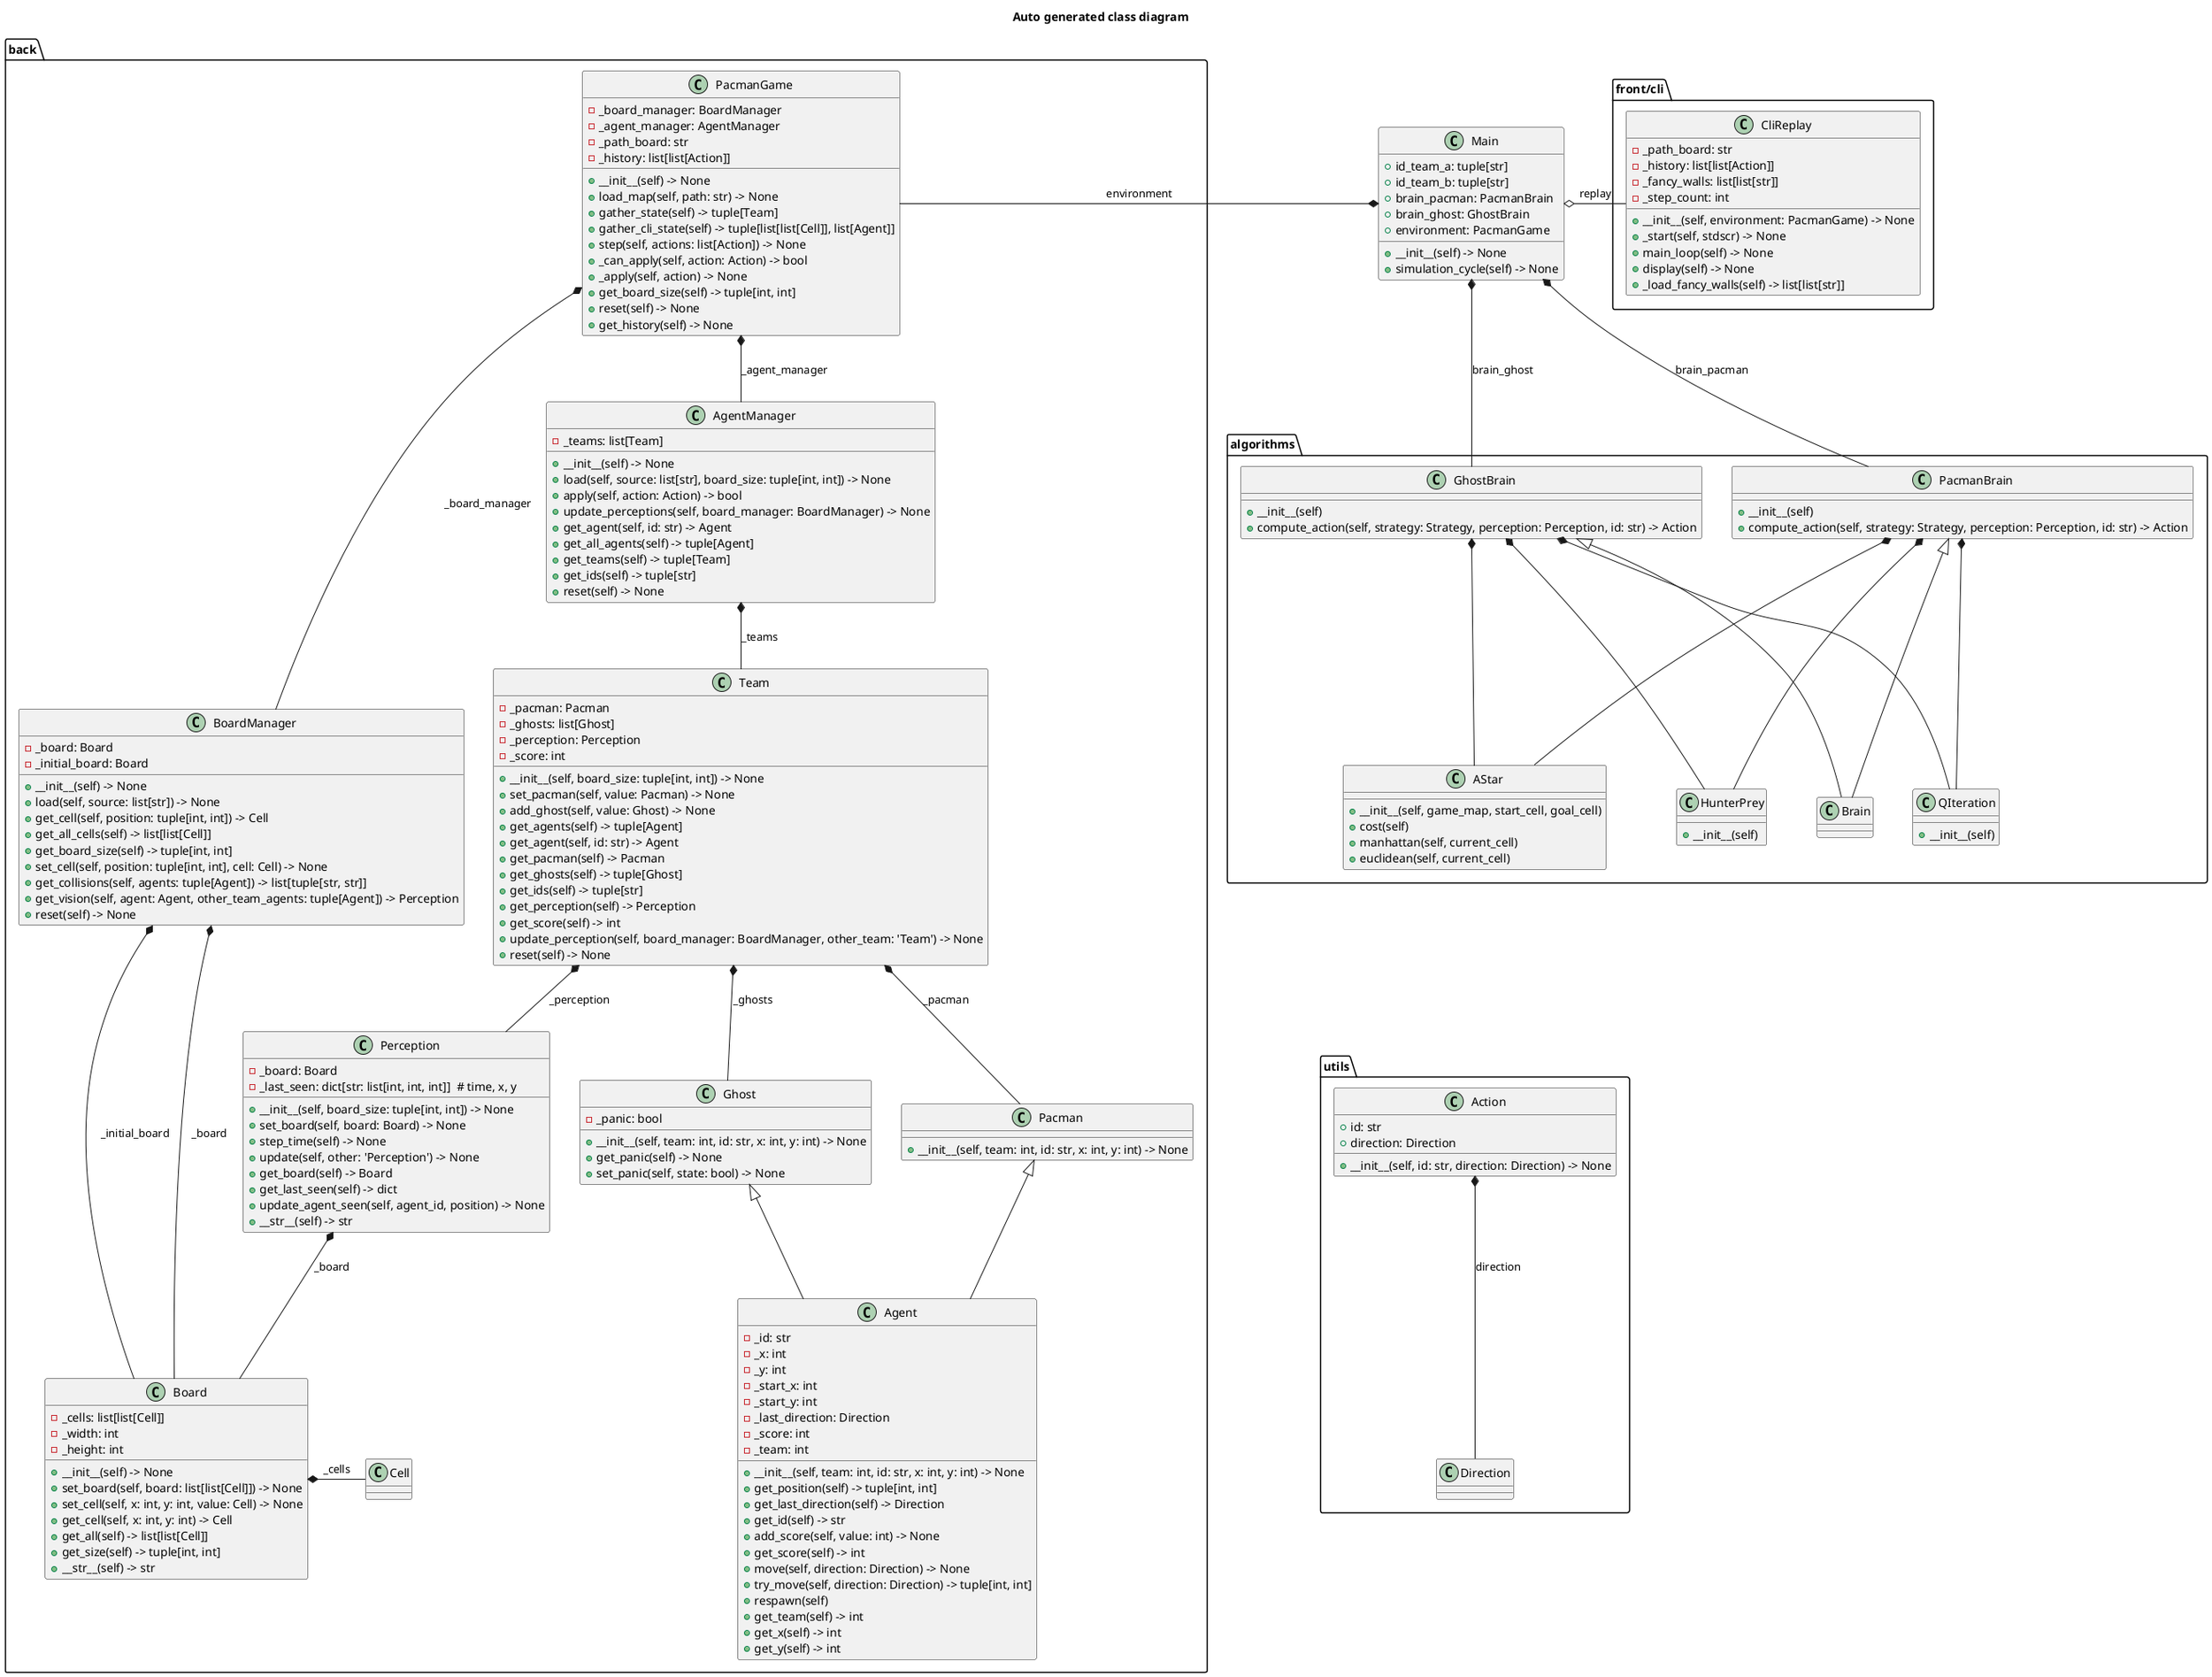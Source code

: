 @startuml class_full
title Auto generated class diagram

package utils {
class Action{
+id: str
+direction: Direction
+ __init__(self, id: str, direction: Direction) -> None
}
Action *-- Direction : direction

}
package back {
class Agent{
-_id: str
-_x: int
-_y: int
-_start_x: int
-_start_y: int
-_last_direction: Direction
-_score: int
-_team: int
+ __init__(self, team: int, id: str, x: int, y: int) -> None
+ get_position(self) -> tuple[int, int]
+ get_last_direction(self) -> Direction
+ get_id(self) -> str
+ add_score(self, value: int) -> None
+ get_score(self) -> int
+ move(self, direction: Direction) -> None
+ try_move(self, direction: Direction) -> tuple[int, int]
+ respawn(self)
+ get_team(self) -> int
+ get_x(self) -> int
+ get_y(self) -> int
}

class AgentManager{
-_teams: list[Team]
+ __init__(self) -> None
+ load(self, source: list[str], board_size: tuple[int, int]) -> None
+ apply(self, action: Action) -> bool
+ update_perceptions(self, board_manager: BoardManager) -> None
+ get_agent(self, id: str) -> Agent
+ get_all_agents(self) -> tuple[Agent]
+ get_teams(self) -> tuple[Team]
+ get_ids(self) -> tuple[str]
+ reset(self) -> None
}
AgentManager *-- Team : _teams

class Board{
-_cells: list[list[Cell]]
-_width: int
-_height: int
+ __init__(self) -> None
+ set_board(self, board: list[list[Cell]]) -> None
+ set_cell(self, x: int, y: int, value: Cell) -> None
+ get_cell(self, x: int, y: int) -> Cell
+ get_all(self) -> list[list[Cell]]
+ get_size(self) -> tuple[int, int]
+ __str__(self) -> str
}
Board *-r- Cell : _cells

class BoardManager{
-_board: Board
-_initial_board: Board
+ __init__(self) -> None
+ load(self, source: list[str]) -> None
+ get_cell(self, position: tuple[int, int]) -> Cell
+ get_all_cells(self) -> list[list[Cell]]
+ get_board_size(self) -> tuple[int, int]
+ set_cell(self, position: tuple[int, int], cell: Cell) -> None
+ get_collisions(self, agents: tuple[Agent]) -> list[tuple[str, str]]
+ get_vision(self, agent: Agent, other_team_agents: tuple[Agent]) -> Perception
+ reset(self) -> None
}
BoardManager *-- Board : _board
BoardManager *-- Board : _initial_board

class Ghost{
-_panic: bool
+ __init__(self, team: int, id: str, x: int, y: int) -> None
+ get_panic(self) -> None
+ set_panic(self, state: bool) -> None
}
Ghost <|-- Agent

class Pacman{
+ __init__(self, team: int, id: str, x: int, y: int) -> None
}
Pacman <|-- Agent

class PacmanGame{
-_board_manager: BoardManager
-_agent_manager: AgentManager
-_path_board: str
-_history: list[list[Action]]
+ __init__(self) -> None
+ load_map(self, path: str) -> None
+ gather_state(self) -> tuple[Team]
+ gather_cli_state(self) -> tuple[list[list[Cell]], list[Agent]]
+ step(self, actions: list[Action]) -> None
+ _can_apply(self, action: Action) -> bool
+ _apply(self, action) -> None
+ get_board_size(self) -> tuple[int, int]
+ reset(self) -> None
+ get_history(self) -> None
}
PacmanGame *-- BoardManager : _board_manager
PacmanGame *-- AgentManager : _agent_manager

class Perception{
-_board: Board
-_last_seen: dict[str: list[int, int, int]]  # time, x, y
+ __init__(self, board_size: tuple[int, int]) -> None
+ set_board(self, board: Board) -> None
+ step_time(self) -> None
+ update(self, other: 'Perception') -> None
+ get_board(self) -> Board
+ get_last_seen(self) -> dict
+ update_agent_seen(self, agent_id, position) -> None
+ __str__(self) -> str
}
Perception *-- Board : _board

class Team{
-_pacman: Pacman
-_ghosts: list[Ghost]
-_perception: Perception
-_score: int
+ __init__(self, board_size: tuple[int, int]) -> None
+ set_pacman(self, value: Pacman) -> None
+ add_ghost(self, value: Ghost) -> None
+ get_agents(self) -> tuple[Agent]
+ get_agent(self, id: str) -> Agent
+ get_pacman(self) -> Pacman
+ get_ghosts(self) -> tuple[Ghost]
+ get_ids(self) -> tuple[str]
+ get_perception(self) -> Perception
+ get_score(self) -> int
+ update_perception(self, board_manager: BoardManager, other_team: 'Team') -> None
+ reset(self) -> None
}
Team *-- Pacman : _pacman
Team *-- Ghost : _ghosts
Team *-- Perception : _perception

}
package algorithms {
class AStar{
+ __init__(self, game_map, start_cell, goal_cell)
+ cost(self)
+ manhattan(self, current_cell)
+ euclidean(self, current_cell)
}

class GhostBrain{
+ __init__(self)
+ compute_action(self, strategy: Strategy, perception: Perception, id: str) -> Action
}
GhostBrain <|-- Brain
GhostBrain *-- AStar
GhostBrain *-- HunterPrey
GhostBrain *-- QIteration

class HunterPrey{
+ __init__(self)
}

class PacmanBrain{
+ __init__(self)
+ compute_action(self, strategy: Strategy, perception: Perception, id: str) -> Action
}
PacmanBrain <|-- Brain
PacmanBrain *-- AStar
PacmanBrain *-- HunterPrey
PacmanBrain *-- QIteration

class QIteration{
+ __init__(self)
}

}
package front/cli {
class CliReplay{
-_path_board: str
-_history: list[list[Action]]
-_fancy_walls: list[list[str]]
-_step_count: int
+ __init__(self, environment: PacmanGame) -> None
+ _start(self, stdscr) -> None
+ main_loop(self) -> None
+ display(self) -> None
+ _load_fancy_walls(self) -> list[list[str]]
}

}

class Main{
+id_team_a: tuple[str]
+id_team_b: tuple[str]
+brain_pacman: PacmanBrain
+brain_ghost: GhostBrain
+environment: PacmanGame
+ __init__(self) -> None
+ simulation_cycle(self) -> None
}
Main *-- PacmanBrain : brain_pacman
Main *-- GhostBrain : brain_ghost
Main *-l- PacmanGame : environment
Main o-r- CliReplay : replay

' invisible organisational links
Action -u[hidden]- AStar
BoardManager -r[hidden]- Team

@enduml
